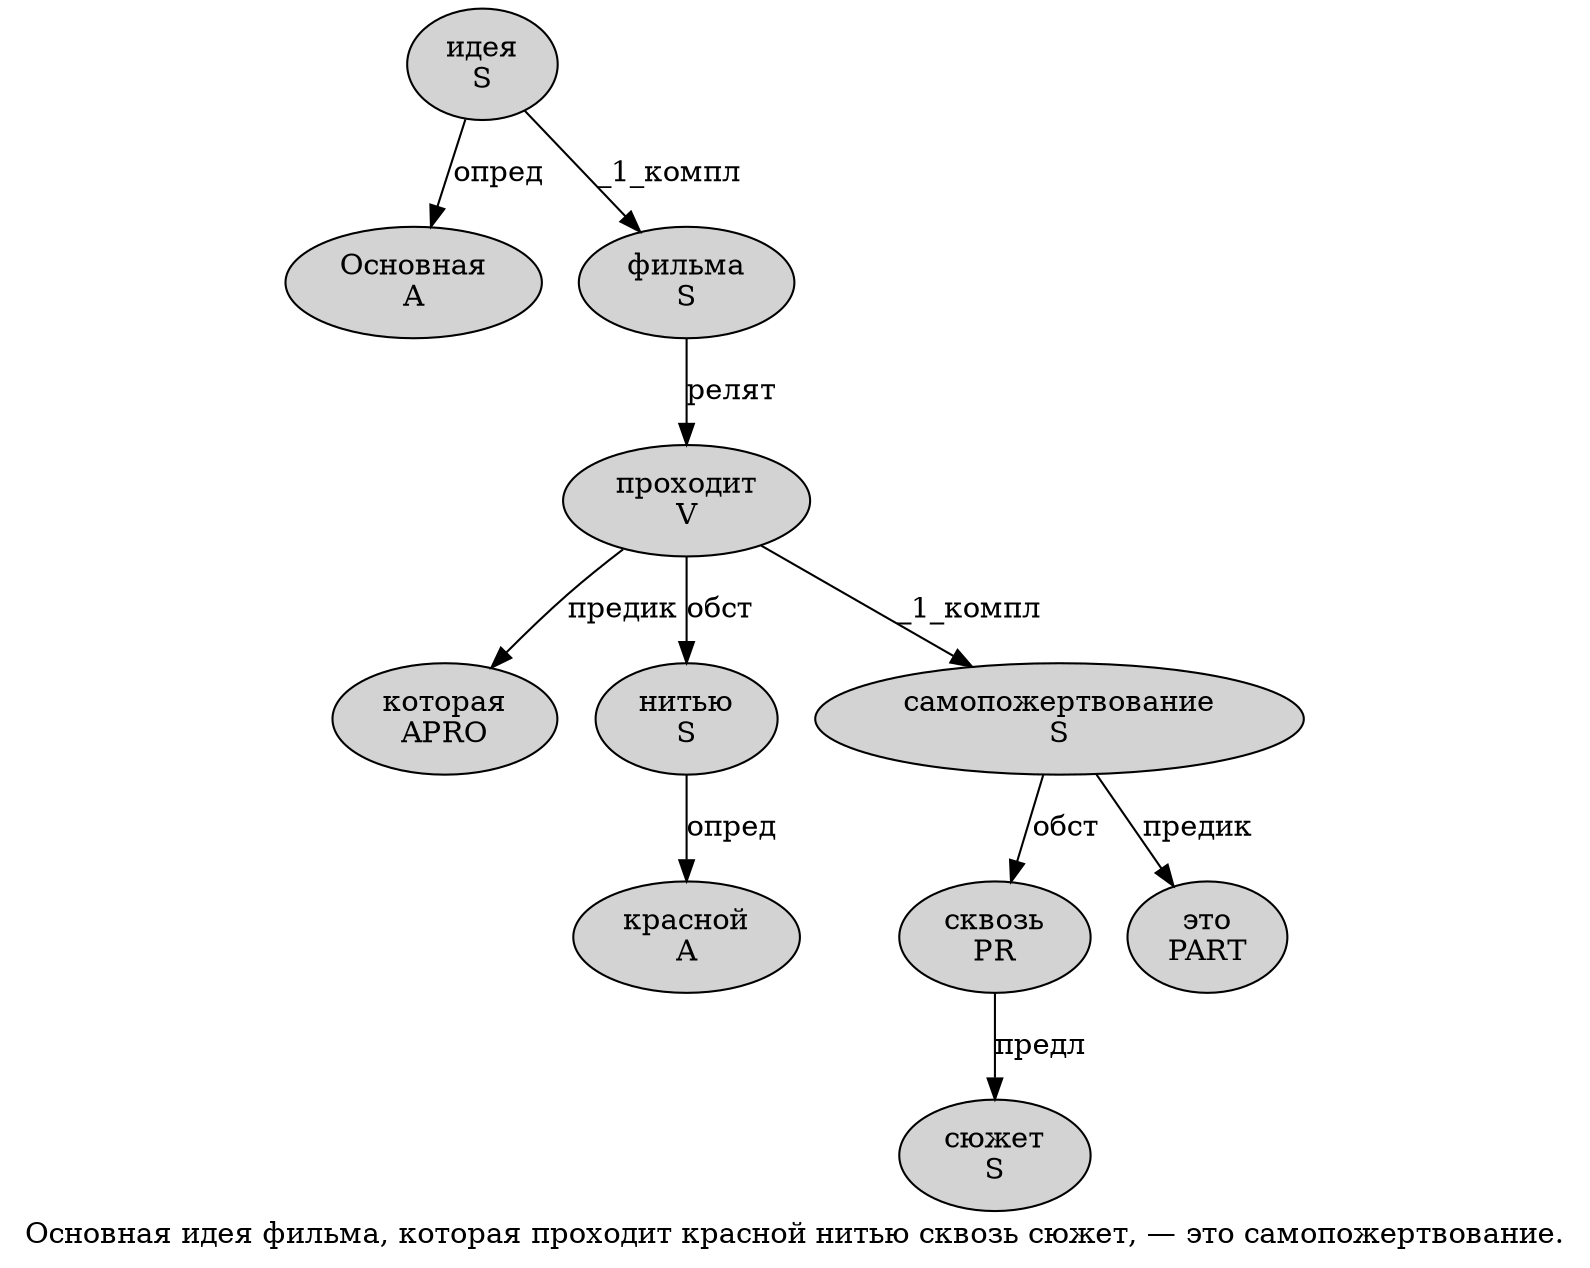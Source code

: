 digraph SENTENCE_1716 {
	graph [label="Основная идея фильма, которая проходит красной нитью сквозь сюжет, — это самопожертвование."]
	node [style=filled]
		0 [label="Основная
A" color="" fillcolor=lightgray penwidth=1 shape=ellipse]
		1 [label="идея
S" color="" fillcolor=lightgray penwidth=1 shape=ellipse]
		2 [label="фильма
S" color="" fillcolor=lightgray penwidth=1 shape=ellipse]
		4 [label="которая
APRO" color="" fillcolor=lightgray penwidth=1 shape=ellipse]
		5 [label="проходит
V" color="" fillcolor=lightgray penwidth=1 shape=ellipse]
		6 [label="красной
A" color="" fillcolor=lightgray penwidth=1 shape=ellipse]
		7 [label="нитью
S" color="" fillcolor=lightgray penwidth=1 shape=ellipse]
		8 [label="сквозь
PR" color="" fillcolor=lightgray penwidth=1 shape=ellipse]
		9 [label="сюжет
S" color="" fillcolor=lightgray penwidth=1 shape=ellipse]
		12 [label="это
PART" color="" fillcolor=lightgray penwidth=1 shape=ellipse]
		13 [label="самопожертвование
S" color="" fillcolor=lightgray penwidth=1 shape=ellipse]
			8 -> 9 [label="предл"]
			13 -> 8 [label="обст"]
			13 -> 12 [label="предик"]
			2 -> 5 [label="релят"]
			5 -> 4 [label="предик"]
			5 -> 7 [label="обст"]
			5 -> 13 [label="_1_компл"]
			1 -> 0 [label="опред"]
			1 -> 2 [label="_1_компл"]
			7 -> 6 [label="опред"]
}
